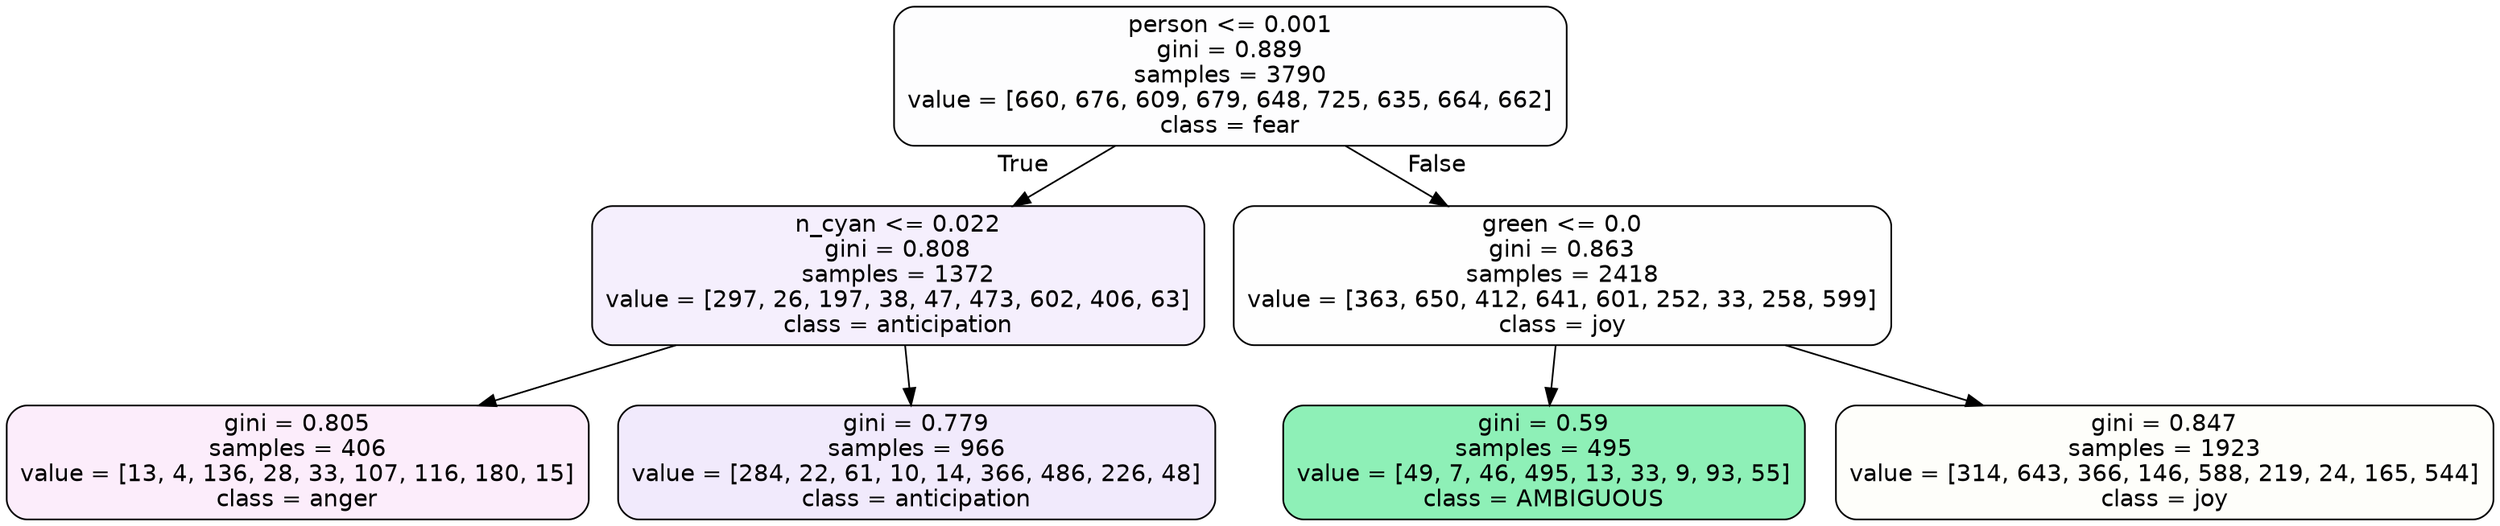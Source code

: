 digraph Tree {
node [shape=box, style="filled, rounded", color="black", fontname=helvetica] ;
edge [fontname=helvetica] ;
0 [label="person <= 0.001\ngini = 0.889\nsamples = 3790\nvalue = [660, 676, 609, 679, 648, 725, 635, 664, 662]\nclass = fear", fillcolor="#3964e502"] ;
1 [label="n_cyan <= 0.022\ngini = 0.808\nsamples = 1372\nvalue = [297, 26, 197, 38, 47, 473, 602, 406, 63]\nclass = anticipation", fillcolor="#8139e514"] ;
0 -> 1 [labeldistance=2.5, labelangle=45, headlabel="True"] ;
2 [label="gini = 0.805\nsamples = 406\nvalue = [13, 4, 136, 28, 33, 107, 116, 180, 15]\nclass = anger", fillcolor="#e539d717"] ;
1 -> 2 ;
3 [label="gini = 0.779\nsamples = 966\nvalue = [284, 22, 61, 10, 14, 366, 486, 226, 48]\nclass = anticipation", fillcolor="#8139e51b"] ;
1 -> 3 ;
4 [label="green <= 0.0\ngini = 0.863\nsamples = 2418\nvalue = [363, 650, 412, 641, 601, 252, 33, 258, 599]\nclass = joy", fillcolor="#d7e53901"] ;
0 -> 4 [labeldistance=2.5, labelangle=-45, headlabel="False"] ;
5 [label="gini = 0.59\nsamples = 495\nvalue = [49, 7, 46, 495, 13, 33, 9, 93, 55]\nclass = AMBIGUOUS", fillcolor="#39e58191"] ;
4 -> 5 ;
6 [label="gini = 0.847\nsamples = 1923\nvalue = [314, 643, 366, 146, 588, 219, 24, 165, 544]\nclass = joy", fillcolor="#d7e53906"] ;
4 -> 6 ;
}